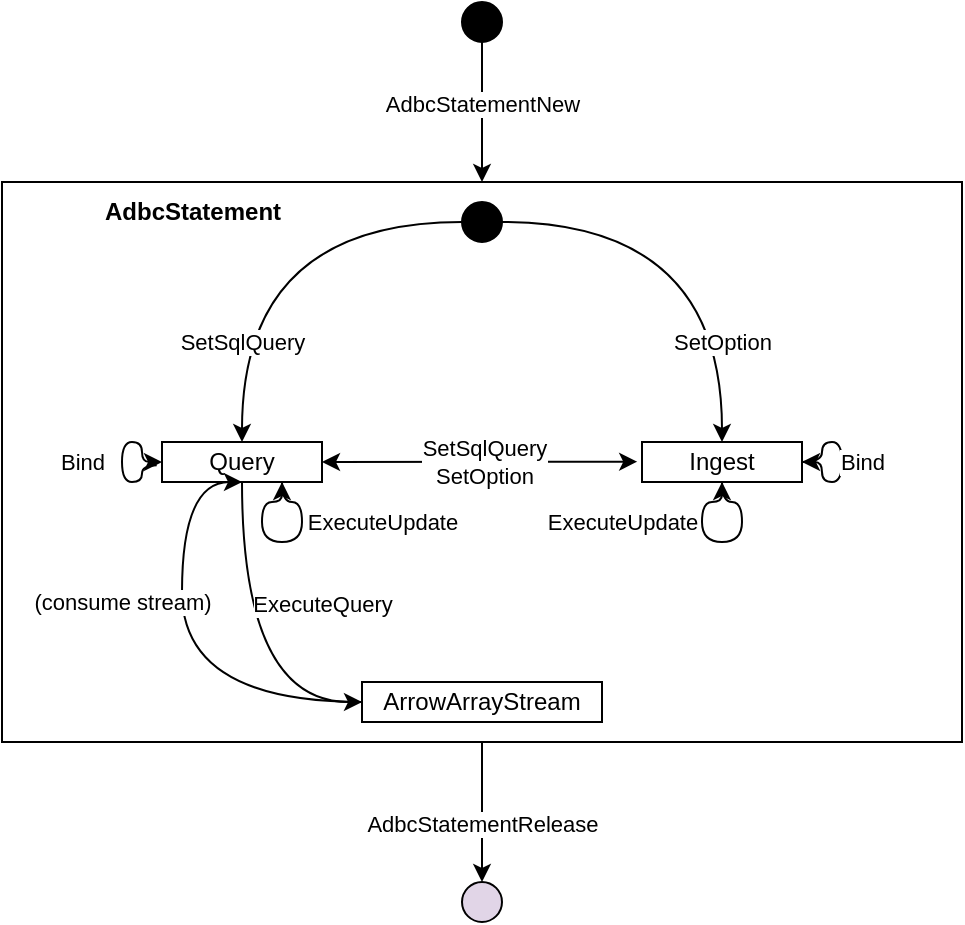 <mxfile version="21.3.7" type="device">
  <diagram name="Page-1" id="TWkG7nH6AqZWR0qMdS5p">
    <mxGraphModel dx="1381" dy="797" grid="1" gridSize="10" guides="1" tooltips="1" connect="1" arrows="1" fold="1" page="1" pageScale="1" pageWidth="300" pageHeight="300" math="0" shadow="0">
      <root>
        <mxCell id="0" />
        <mxCell id="1" parent="0" />
        <mxCell id="vLVt9S_m-FuegXCIFqmu-8" style="edgeStyle=orthogonalEdgeStyle;rounded=0;orthogonalLoop=1;jettySize=auto;html=1;entryX=0.5;entryY=0;entryDx=0;entryDy=0;" edge="1" parent="1" source="vLVt9S_m-FuegXCIFqmu-4" target="vLVt9S_m-FuegXCIFqmu-6">
          <mxGeometry relative="1" as="geometry" />
        </mxCell>
        <mxCell id="vLVt9S_m-FuegXCIFqmu-9" value="&lt;div&gt;AdbcStatementNew&lt;/div&gt;" style="edgeLabel;html=1;align=center;verticalAlign=middle;resizable=0;points=[];" vertex="1" connectable="0" parent="vLVt9S_m-FuegXCIFqmu-8">
          <mxGeometry x="-0.388" y="-1" relative="1" as="geometry">
            <mxPoint x="1" y="9" as="offset" />
          </mxGeometry>
        </mxCell>
        <mxCell id="vLVt9S_m-FuegXCIFqmu-4" value="" style="ellipse;whiteSpace=wrap;html=1;aspect=fixed;fillColor=#000000;" vertex="1" parent="1">
          <mxGeometry x="290" y="70" width="20" height="20" as="geometry" />
        </mxCell>
        <mxCell id="vLVt9S_m-FuegXCIFqmu-38" style="edgeStyle=orthogonalEdgeStyle;rounded=0;orthogonalLoop=1;jettySize=auto;html=1;entryX=0.5;entryY=0;entryDx=0;entryDy=0;" edge="1" parent="1" source="vLVt9S_m-FuegXCIFqmu-6" target="vLVt9S_m-FuegXCIFqmu-37">
          <mxGeometry relative="1" as="geometry" />
        </mxCell>
        <mxCell id="vLVt9S_m-FuegXCIFqmu-39" value="AdbcStatementRelease" style="edgeLabel;html=1;align=center;verticalAlign=middle;resizable=0;points=[];" vertex="1" connectable="0" parent="vLVt9S_m-FuegXCIFqmu-38">
          <mxGeometry x="0.184" y="-1" relative="1" as="geometry">
            <mxPoint x="1" y="-1" as="offset" />
          </mxGeometry>
        </mxCell>
        <mxCell id="vLVt9S_m-FuegXCIFqmu-6" value="" style="whiteSpace=wrap;html=1;fillColor=none;" vertex="1" parent="1">
          <mxGeometry x="60" y="160" width="480" height="280" as="geometry" />
        </mxCell>
        <mxCell id="vLVt9S_m-FuegXCIFqmu-10" value="&lt;div&gt;&lt;b&gt;AdbcStatement&lt;/b&gt;&lt;/div&gt;" style="text;html=1;align=center;verticalAlign=middle;resizable=0;points=[];autosize=1;strokeColor=none;fillColor=none;" vertex="1" parent="1">
          <mxGeometry x="100" y="160" width="110" height="30" as="geometry" />
        </mxCell>
        <mxCell id="vLVt9S_m-FuegXCIFqmu-19" style="edgeStyle=orthogonalEdgeStyle;rounded=0;orthogonalLoop=1;jettySize=auto;html=1;entryX=0.5;entryY=0;entryDx=0;entryDy=0;curved=1;" edge="1" parent="1" source="vLVt9S_m-FuegXCIFqmu-12" target="vLVt9S_m-FuegXCIFqmu-15">
          <mxGeometry relative="1" as="geometry" />
        </mxCell>
        <mxCell id="vLVt9S_m-FuegXCIFqmu-24" value="SetOption" style="edgeLabel;html=1;align=center;verticalAlign=middle;resizable=0;points=[];" vertex="1" connectable="0" parent="vLVt9S_m-FuegXCIFqmu-19">
          <mxGeometry x="0.351" y="-14" relative="1" as="geometry">
            <mxPoint x="14" y="21" as="offset" />
          </mxGeometry>
        </mxCell>
        <mxCell id="vLVt9S_m-FuegXCIFqmu-20" style="edgeStyle=orthogonalEdgeStyle;rounded=0;orthogonalLoop=1;jettySize=auto;html=1;exitX=0;exitY=0.5;exitDx=0;exitDy=0;entryX=0.5;entryY=0;entryDx=0;entryDy=0;curved=1;" edge="1" parent="1" source="vLVt9S_m-FuegXCIFqmu-12" target="vLVt9S_m-FuegXCIFqmu-13">
          <mxGeometry relative="1" as="geometry" />
        </mxCell>
        <mxCell id="vLVt9S_m-FuegXCIFqmu-23" value="SetSqlQuery" style="edgeLabel;html=1;align=center;verticalAlign=middle;resizable=0;points=[];" vertex="1" connectable="0" parent="vLVt9S_m-FuegXCIFqmu-20">
          <mxGeometry x="-0.25" y="26" relative="1" as="geometry">
            <mxPoint x="-28" y="34" as="offset" />
          </mxGeometry>
        </mxCell>
        <mxCell id="vLVt9S_m-FuegXCIFqmu-12" value="" style="ellipse;whiteSpace=wrap;html=1;aspect=fixed;fillColor=#000000;" vertex="1" parent="1">
          <mxGeometry x="290" y="170" width="20" height="20" as="geometry" />
        </mxCell>
        <mxCell id="vLVt9S_m-FuegXCIFqmu-21" style="edgeStyle=orthogonalEdgeStyle;rounded=0;orthogonalLoop=1;jettySize=auto;html=1;entryX=0;entryY=0.5;entryDx=0;entryDy=0;exitX=0.5;exitY=1;exitDx=0;exitDy=0;curved=1;" edge="1" parent="1" source="vLVt9S_m-FuegXCIFqmu-13" target="vLVt9S_m-FuegXCIFqmu-16">
          <mxGeometry relative="1" as="geometry" />
        </mxCell>
        <mxCell id="vLVt9S_m-FuegXCIFqmu-57" value="ExecuteQuery" style="edgeLabel;html=1;align=center;verticalAlign=middle;resizable=0;points=[];" vertex="1" connectable="0" parent="vLVt9S_m-FuegXCIFqmu-21">
          <mxGeometry x="-0.148" y="8" relative="1" as="geometry">
            <mxPoint x="32" y="-12" as="offset" />
          </mxGeometry>
        </mxCell>
        <mxCell id="vLVt9S_m-FuegXCIFqmu-34" style="edgeStyle=orthogonalEdgeStyle;rounded=0;orthogonalLoop=1;jettySize=auto;html=1;curved=1;entryX=0;entryY=0.5;entryDx=0;entryDy=0;exitX=-0.033;exitY=0.583;exitDx=0;exitDy=0;exitPerimeter=0;" edge="1" parent="1" source="vLVt9S_m-FuegXCIFqmu-13" target="vLVt9S_m-FuegXCIFqmu-13">
          <mxGeometry relative="1" as="geometry">
            <mxPoint x="130" y="290" as="targetPoint" />
            <Array as="points">
              <mxPoint x="130" y="302" />
              <mxPoint x="130" y="310" />
              <mxPoint x="120" y="310" />
              <mxPoint x="120" y="290" />
              <mxPoint x="130" y="290" />
              <mxPoint x="130" y="300" />
            </Array>
          </mxGeometry>
        </mxCell>
        <mxCell id="vLVt9S_m-FuegXCIFqmu-36" value="Bind" style="edgeLabel;html=1;align=center;verticalAlign=middle;resizable=0;points=[];" vertex="1" connectable="0" parent="vLVt9S_m-FuegXCIFqmu-34">
          <mxGeometry x="0.034" relative="1" as="geometry">
            <mxPoint x="-20" y="3" as="offset" />
          </mxGeometry>
        </mxCell>
        <mxCell id="vLVt9S_m-FuegXCIFqmu-13" value="Query" style="rounded=0;whiteSpace=wrap;html=1;" vertex="1" parent="1">
          <mxGeometry x="140" y="290" width="80" height="20" as="geometry" />
        </mxCell>
        <mxCell id="vLVt9S_m-FuegXCIFqmu-49" style="edgeStyle=orthogonalEdgeStyle;rounded=0;orthogonalLoop=1;jettySize=auto;html=1;curved=1;exitX=0.5;exitY=1;exitDx=0;exitDy=0;entryX=0.5;entryY=1;entryDx=0;entryDy=0;" edge="1" parent="1" source="vLVt9S_m-FuegXCIFqmu-15" target="vLVt9S_m-FuegXCIFqmu-15">
          <mxGeometry relative="1" as="geometry">
            <mxPoint x="420" y="360" as="targetPoint" />
            <Array as="points">
              <mxPoint x="420" y="320" />
              <mxPoint x="430" y="320" />
              <mxPoint x="430" y="340" />
              <mxPoint x="410" y="340" />
              <mxPoint x="410" y="320" />
              <mxPoint x="420" y="320" />
            </Array>
          </mxGeometry>
        </mxCell>
        <mxCell id="vLVt9S_m-FuegXCIFqmu-50" value="ExecuteUpdate" style="edgeLabel;html=1;align=center;verticalAlign=middle;resizable=0;points=[];" vertex="1" connectable="0" parent="vLVt9S_m-FuegXCIFqmu-49">
          <mxGeometry x="-0.073" relative="1" as="geometry">
            <mxPoint x="-54" y="-10" as="offset" />
          </mxGeometry>
        </mxCell>
        <mxCell id="vLVt9S_m-FuegXCIFqmu-15" value="Ingest" style="rounded=0;whiteSpace=wrap;html=1;" vertex="1" parent="1">
          <mxGeometry x="380" y="290" width="80" height="20" as="geometry" />
        </mxCell>
        <mxCell id="vLVt9S_m-FuegXCIFqmu-53" style="edgeStyle=orthogonalEdgeStyle;rounded=0;orthogonalLoop=1;jettySize=auto;html=1;curved=1;" edge="1" parent="1" source="vLVt9S_m-FuegXCIFqmu-16">
          <mxGeometry relative="1" as="geometry">
            <mxPoint x="180" y="310" as="targetPoint" />
            <Array as="points">
              <mxPoint x="150" y="420" />
              <mxPoint x="150" y="310" />
            </Array>
          </mxGeometry>
        </mxCell>
        <mxCell id="vLVt9S_m-FuegXCIFqmu-54" value="(consume stream)" style="edgeLabel;html=1;align=center;verticalAlign=middle;resizable=0;points=[];" vertex="1" connectable="0" parent="vLVt9S_m-FuegXCIFqmu-53">
          <mxGeometry x="-0.138" y="-1" relative="1" as="geometry">
            <mxPoint x="-31" y="-41" as="offset" />
          </mxGeometry>
        </mxCell>
        <mxCell id="vLVt9S_m-FuegXCIFqmu-16" value="ArrowArrayStream" style="rounded=0;whiteSpace=wrap;html=1;" vertex="1" parent="1">
          <mxGeometry x="240" y="410" width="120" height="20" as="geometry" />
        </mxCell>
        <mxCell id="vLVt9S_m-FuegXCIFqmu-27" value="" style="endArrow=classic;html=1;rounded=0;exitX=1;exitY=0.5;exitDx=0;exitDy=0;edgeStyle=orthogonalEdgeStyle;curved=1;entryX=1;entryY=0.5;entryDx=0;entryDy=0;" edge="1" parent="1">
          <mxGeometry width="50" height="50" relative="1" as="geometry">
            <mxPoint x="460" y="300" as="sourcePoint" />
            <mxPoint x="460" y="300" as="targetPoint" />
            <Array as="points">
              <mxPoint x="470" y="300" />
              <mxPoint x="470" y="290" />
              <mxPoint x="480" y="290" />
              <mxPoint x="480" y="310" />
              <mxPoint x="470" y="310" />
              <mxPoint x="470" y="300" />
            </Array>
          </mxGeometry>
        </mxCell>
        <mxCell id="vLVt9S_m-FuegXCIFqmu-28" value="Bind" style="edgeLabel;html=1;align=center;verticalAlign=middle;resizable=0;points=[];" vertex="1" connectable="0" parent="vLVt9S_m-FuegXCIFqmu-27">
          <mxGeometry x="-0.078" relative="1" as="geometry">
            <mxPoint x="10" y="3" as="offset" />
          </mxGeometry>
        </mxCell>
        <mxCell id="vLVt9S_m-FuegXCIFqmu-37" value="" style="ellipse;whiteSpace=wrap;html=1;aspect=fixed;fillColor=#e1d5e7;strokeColor=#000000;" vertex="1" parent="1">
          <mxGeometry x="290" y="510" width="20" height="20" as="geometry" />
        </mxCell>
        <mxCell id="vLVt9S_m-FuegXCIFqmu-43" value="" style="endArrow=classic;startArrow=classic;html=1;rounded=0;exitX=1;exitY=0.5;exitDx=0;exitDy=0;entryX=-0.03;entryY=0.492;entryDx=0;entryDy=0;entryPerimeter=0;" edge="1" parent="1" source="vLVt9S_m-FuegXCIFqmu-13" target="vLVt9S_m-FuegXCIFqmu-15">
          <mxGeometry width="50" height="50" relative="1" as="geometry">
            <mxPoint x="250" y="300" as="sourcePoint" />
            <mxPoint x="300" y="250" as="targetPoint" />
          </mxGeometry>
        </mxCell>
        <mxCell id="vLVt9S_m-FuegXCIFqmu-44" value="SetSqlQuery&lt;br&gt;SetOption" style="edgeLabel;html=1;align=center;verticalAlign=middle;resizable=0;points=[];" vertex="1" connectable="0" parent="vLVt9S_m-FuegXCIFqmu-43">
          <mxGeometry x="0.073" relative="1" as="geometry">
            <mxPoint x="-4" as="offset" />
          </mxGeometry>
        </mxCell>
        <mxCell id="vLVt9S_m-FuegXCIFqmu-55" style="edgeStyle=orthogonalEdgeStyle;rounded=0;orthogonalLoop=1;jettySize=auto;html=1;curved=1;exitX=0.5;exitY=1;exitDx=0;exitDy=0;entryX=0.5;entryY=1;entryDx=0;entryDy=0;" edge="1" parent="1">
          <mxGeometry relative="1" as="geometry">
            <mxPoint x="200" y="310" as="targetPoint" />
            <mxPoint x="200" y="310" as="sourcePoint" />
            <Array as="points">
              <mxPoint x="200" y="320" />
              <mxPoint x="210" y="320" />
              <mxPoint x="210" y="340" />
              <mxPoint x="190" y="340" />
              <mxPoint x="190" y="320" />
              <mxPoint x="200" y="320" />
            </Array>
          </mxGeometry>
        </mxCell>
        <mxCell id="vLVt9S_m-FuegXCIFqmu-56" value="ExecuteUpdate" style="edgeLabel;html=1;align=center;verticalAlign=middle;resizable=0;points=[];" vertex="1" connectable="0" parent="vLVt9S_m-FuegXCIFqmu-55">
          <mxGeometry x="-0.073" relative="1" as="geometry">
            <mxPoint x="46" y="-10" as="offset" />
          </mxGeometry>
        </mxCell>
      </root>
    </mxGraphModel>
  </diagram>
</mxfile>
